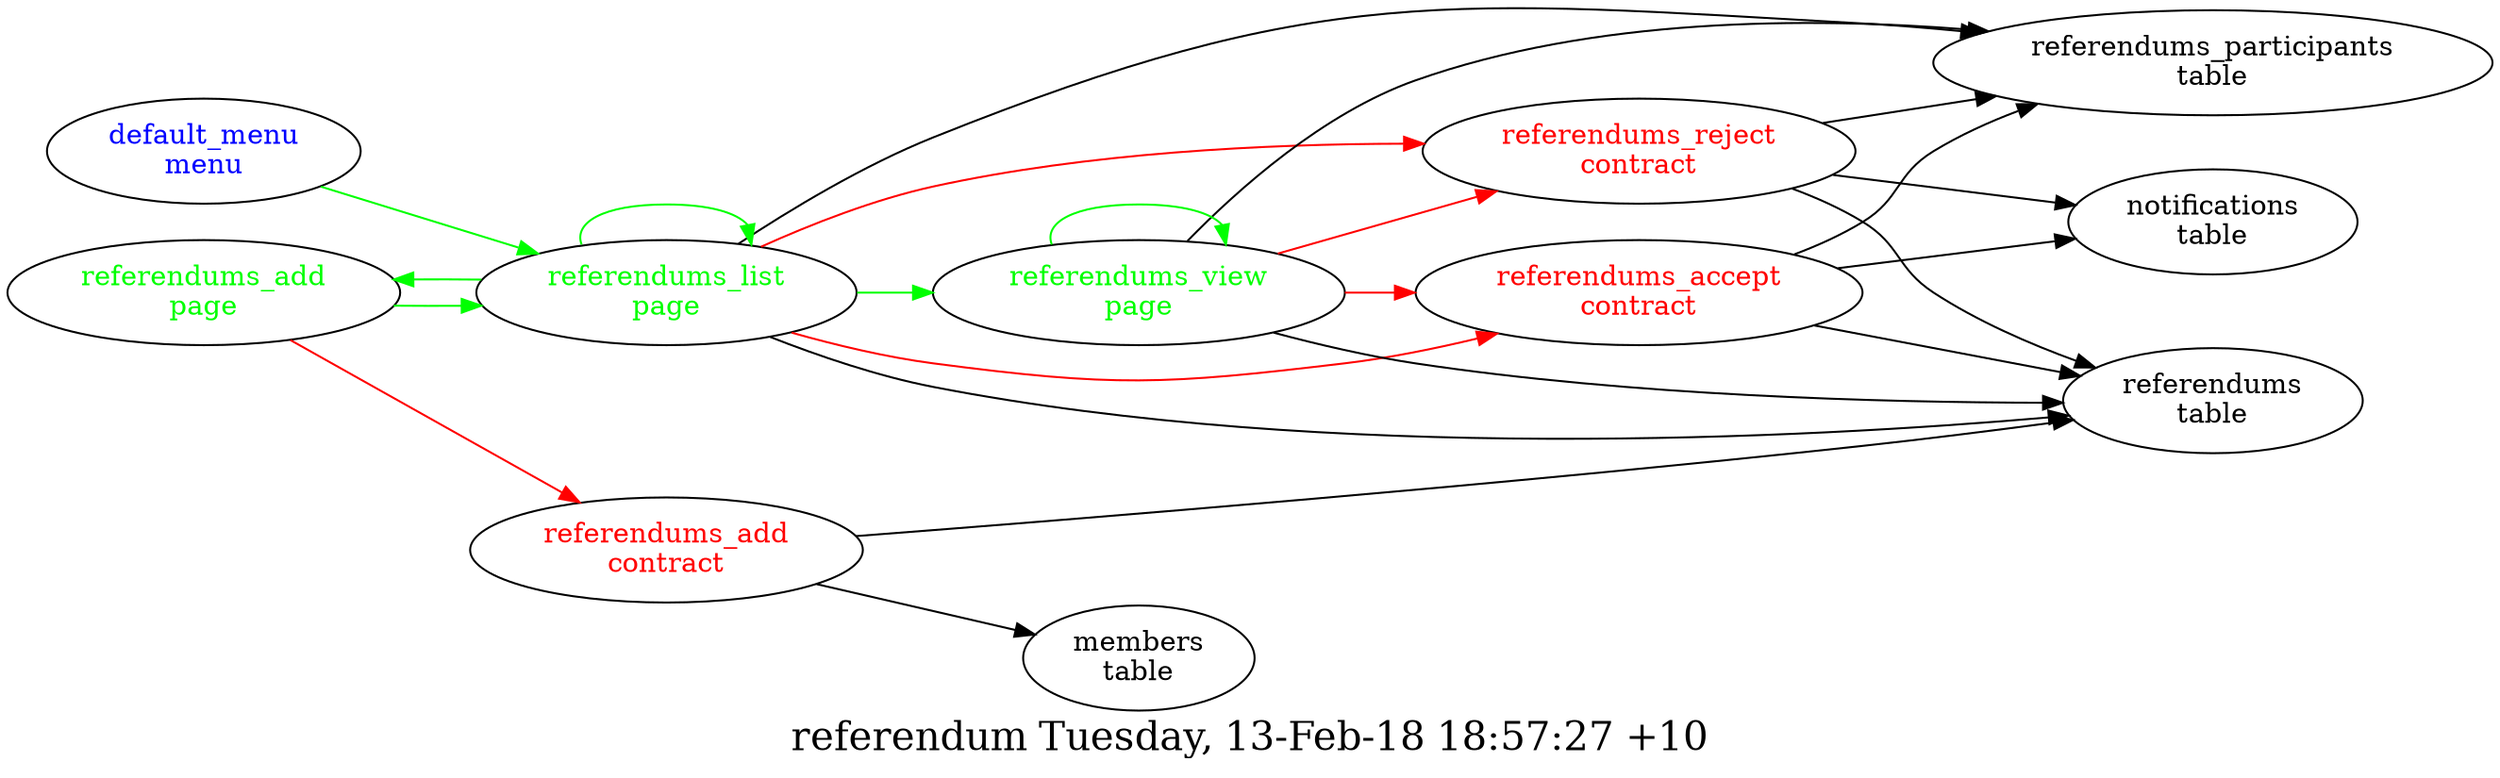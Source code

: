 digraph G {
fontsize="20.0";
label="referendum Tuesday, 13-Feb-18 18:57:27 +10";
rankdir=LR;
"referendums_accept\ncontract" -> "referendums\ntable"
"referendums_accept\ncontract" -> "referendums_participants\ntable"
"referendums_accept\ncontract" -> "notifications\ntable"
"referendums_accept\ncontract" [fontcolor=red, group=contracts];
"referendums_add\ncontract" -> "referendums\ntable"
"referendums_add\ncontract" -> "members\ntable"
"referendums_add\ncontract" [fontcolor=red, group=contracts];
"referendums_reject\ncontract" -> "referendums\ntable"
"referendums_reject\ncontract" -> "referendums_participants\ntable"
"referendums_reject\ncontract" -> "notifications\ntable"
"referendums_reject\ncontract" [fontcolor=red, group=contracts];
"default_menu\nmenu" -> "referendums_list\npage"  [ color=green ]
"default_menu\nmenu" [fontcolor=blue, group=menus];
"referendums_add\npage" -> "referendums_add\ncontract"  [ color=red ]
"referendums_add\npage" -> "referendums_list\npage"  [ color=green ]
"referendums_add\npage" [fontcolor=green, group=pages];
"referendums_list\npage" -> "referendums_reject\ncontract"  [ color=red ]
"referendums_list\npage" -> "referendums_accept\ncontract"  [ color=red ]
"referendums_list\npage" -> "referendums\ntable"
"referendums_list\npage" -> "referendums_participants\ntable"
"referendums_list\npage" -> "referendums_view\npage"  [ color=green ]
"referendums_list\npage" -> "referendums_list\npage"  [ color=green ]
"referendums_list\npage" -> "referendums_add\npage"  [ color=green ]
"referendums_list\npage" [fontcolor=green, group=pages];
"referendums_view\npage" -> "referendums_accept\ncontract"  [ color=red ]
"referendums_view\npage" -> "referendums_reject\ncontract"  [ color=red ]
"referendums_view\npage" -> "referendums\ntable"
"referendums_view\npage" -> "referendums_participants\ntable"
"referendums_view\npage" -> "referendums_view\npage"  [ color=green ]
"referendums_view\npage" [fontcolor=green, group=pages];
}
